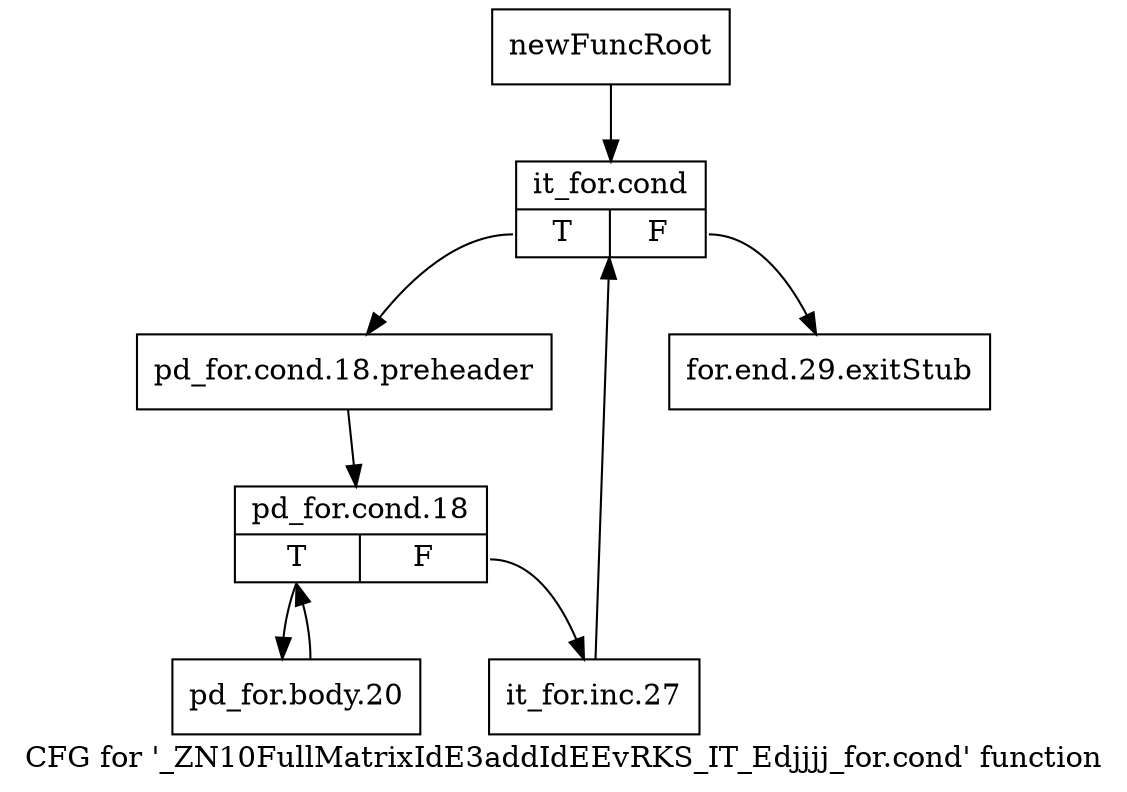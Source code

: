 digraph "CFG for '_ZN10FullMatrixIdE3addIdEEvRKS_IT_Edjjjj_for.cond' function" {
	label="CFG for '_ZN10FullMatrixIdE3addIdEEvRKS_IT_Edjjjj_for.cond' function";

	Node0x92a3b00 [shape=record,label="{newFuncRoot}"];
	Node0x92a3b00 -> Node0x92a3ba0;
	Node0x92a3b50 [shape=record,label="{for.end.29.exitStub}"];
	Node0x92a3ba0 [shape=record,label="{it_for.cond|{<s0>T|<s1>F}}"];
	Node0x92a3ba0:s0 -> Node0x92a3bf0;
	Node0x92a3ba0:s1 -> Node0x92a3b50;
	Node0x92a3bf0 [shape=record,label="{pd_for.cond.18.preheader}"];
	Node0x92a3bf0 -> Node0x92a3c40;
	Node0x92a3c40 [shape=record,label="{pd_for.cond.18|{<s0>T|<s1>F}}"];
	Node0x92a3c40:s0 -> Node0x92a3ce0;
	Node0x92a3c40:s1 -> Node0x92a3c90;
	Node0x92a3c90 [shape=record,label="{it_for.inc.27}"];
	Node0x92a3c90 -> Node0x92a3ba0;
	Node0x92a3ce0 [shape=record,label="{pd_for.body.20}"];
	Node0x92a3ce0 -> Node0x92a3c40;
}
